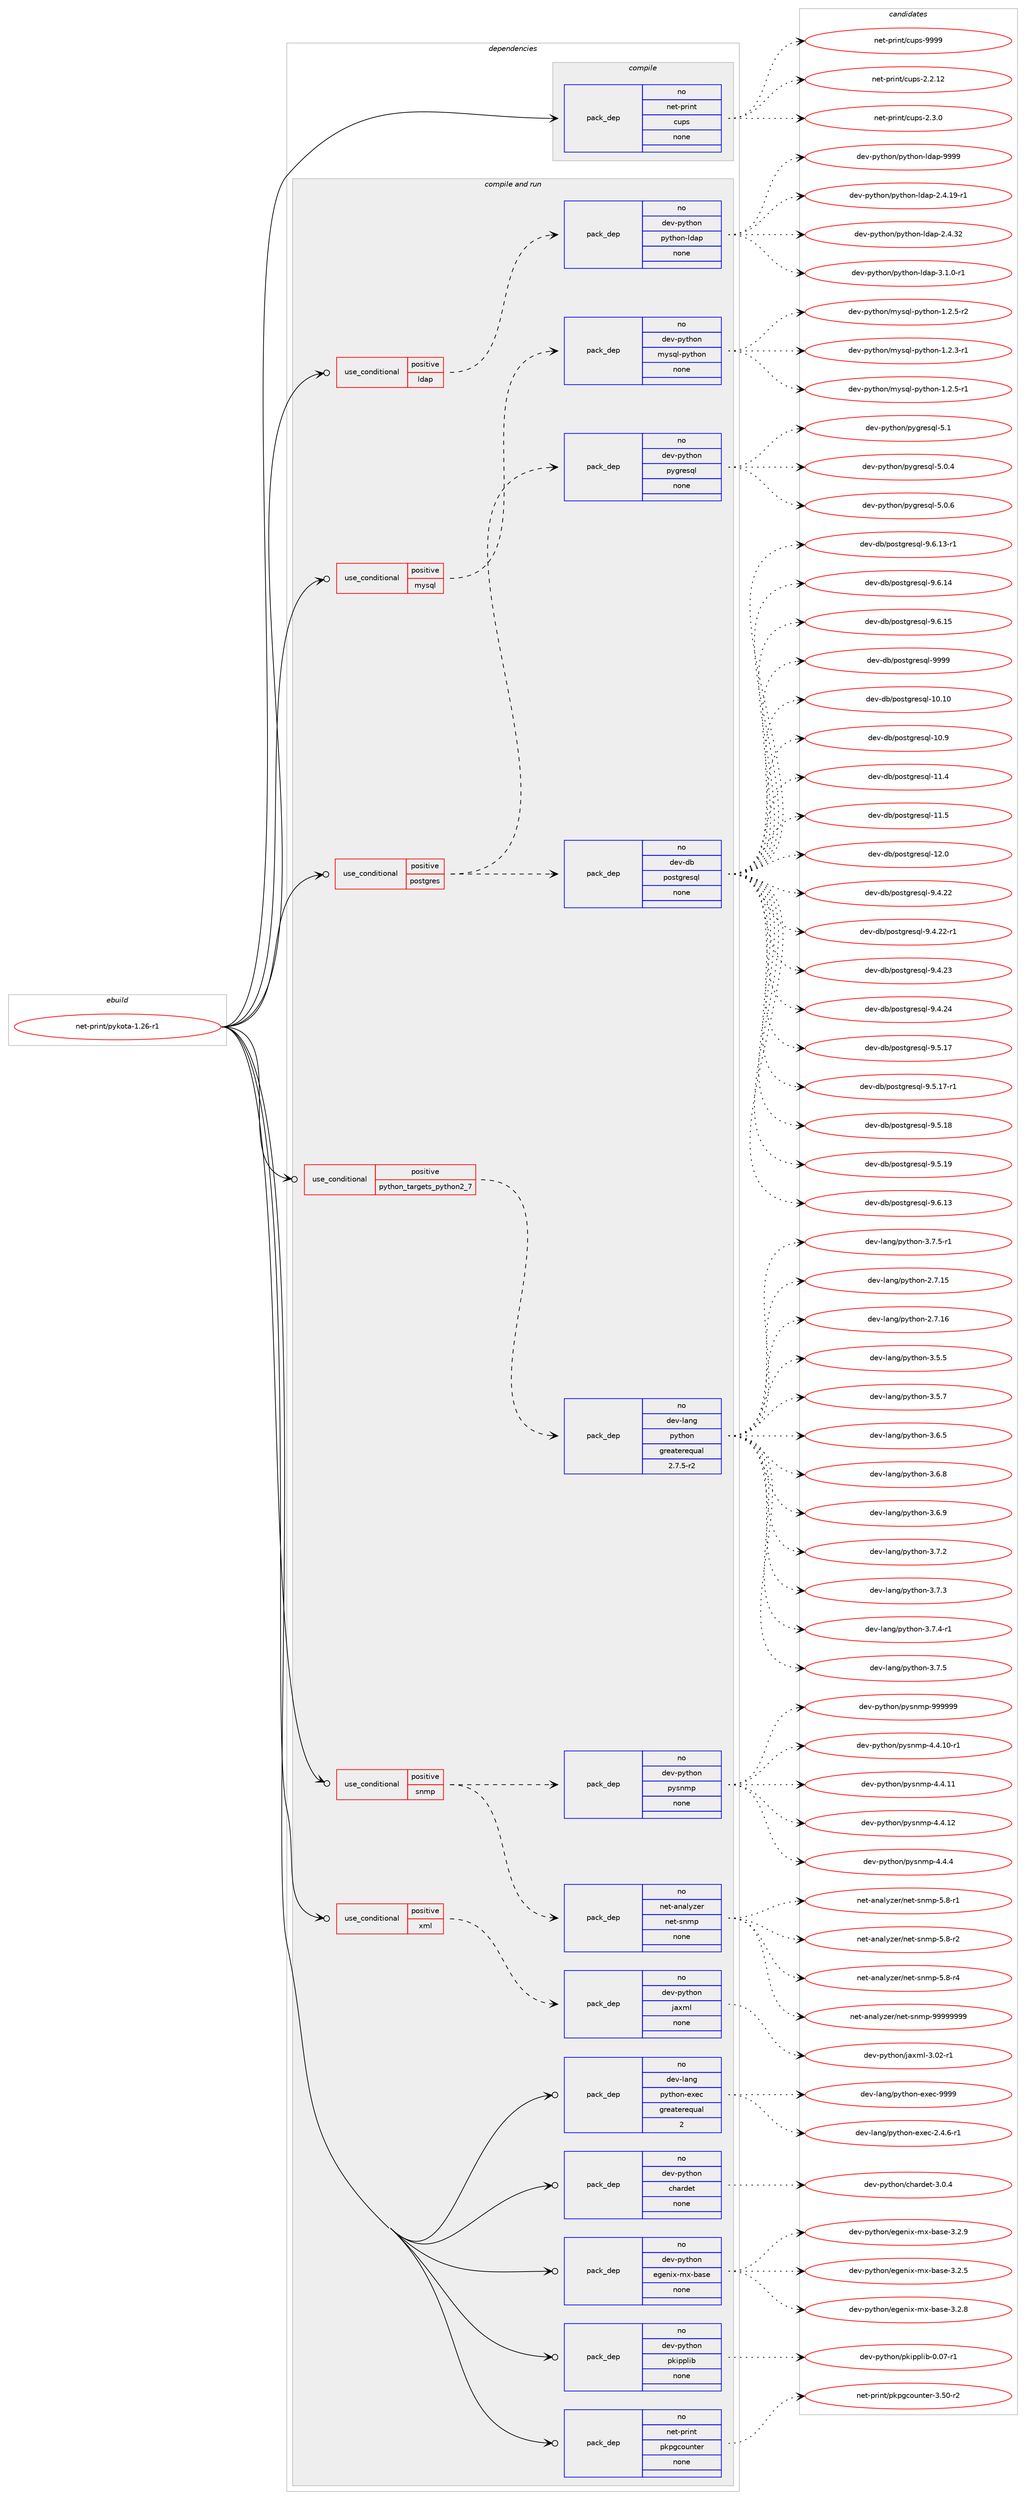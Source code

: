 digraph prolog {

# *************
# Graph options
# *************

newrank=true;
concentrate=true;
compound=true;
graph [rankdir=LR,fontname=Helvetica,fontsize=10,ranksep=1.5];#, ranksep=2.5, nodesep=0.2];
edge  [arrowhead=vee];
node  [fontname=Helvetica,fontsize=10];

# **********
# The ebuild
# **********

subgraph cluster_leftcol {
color=gray;
rank=same;
label=<<i>ebuild</i>>;
id [label="net-print/pykota-1.26-r1", color=red, width=4, href="../net-print/pykota-1.26-r1.svg"];
}

# ****************
# The dependencies
# ****************

subgraph cluster_midcol {
color=gray;
label=<<i>dependencies</i>>;
subgraph cluster_compile {
fillcolor="#eeeeee";
style=filled;
label=<<i>compile</i>>;
subgraph pack621764 {
dependency841828 [label=<<TABLE BORDER="0" CELLBORDER="1" CELLSPACING="0" CELLPADDING="4" WIDTH="220"><TR><TD ROWSPAN="6" CELLPADDING="30">pack_dep</TD></TR><TR><TD WIDTH="110">no</TD></TR><TR><TD>net-print</TD></TR><TR><TD>cups</TD></TR><TR><TD>none</TD></TR><TR><TD></TD></TR></TABLE>>, shape=none, color=blue];
}
id:e -> dependency841828:w [weight=20,style="solid",arrowhead="vee"];
}
subgraph cluster_compileandrun {
fillcolor="#eeeeee";
style=filled;
label=<<i>compile and run</i>>;
subgraph cond205211 {
dependency841829 [label=<<TABLE BORDER="0" CELLBORDER="1" CELLSPACING="0" CELLPADDING="4"><TR><TD ROWSPAN="3" CELLPADDING="10">use_conditional</TD></TR><TR><TD>positive</TD></TR><TR><TD>ldap</TD></TR></TABLE>>, shape=none, color=red];
subgraph pack621765 {
dependency841830 [label=<<TABLE BORDER="0" CELLBORDER="1" CELLSPACING="0" CELLPADDING="4" WIDTH="220"><TR><TD ROWSPAN="6" CELLPADDING="30">pack_dep</TD></TR><TR><TD WIDTH="110">no</TD></TR><TR><TD>dev-python</TD></TR><TR><TD>python-ldap</TD></TR><TR><TD>none</TD></TR><TR><TD></TD></TR></TABLE>>, shape=none, color=blue];
}
dependency841829:e -> dependency841830:w [weight=20,style="dashed",arrowhead="vee"];
}
id:e -> dependency841829:w [weight=20,style="solid",arrowhead="odotvee"];
subgraph cond205212 {
dependency841831 [label=<<TABLE BORDER="0" CELLBORDER="1" CELLSPACING="0" CELLPADDING="4"><TR><TD ROWSPAN="3" CELLPADDING="10">use_conditional</TD></TR><TR><TD>positive</TD></TR><TR><TD>mysql</TD></TR></TABLE>>, shape=none, color=red];
subgraph pack621766 {
dependency841832 [label=<<TABLE BORDER="0" CELLBORDER="1" CELLSPACING="0" CELLPADDING="4" WIDTH="220"><TR><TD ROWSPAN="6" CELLPADDING="30">pack_dep</TD></TR><TR><TD WIDTH="110">no</TD></TR><TR><TD>dev-python</TD></TR><TR><TD>mysql-python</TD></TR><TR><TD>none</TD></TR><TR><TD></TD></TR></TABLE>>, shape=none, color=blue];
}
dependency841831:e -> dependency841832:w [weight=20,style="dashed",arrowhead="vee"];
}
id:e -> dependency841831:w [weight=20,style="solid",arrowhead="odotvee"];
subgraph cond205213 {
dependency841833 [label=<<TABLE BORDER="0" CELLBORDER="1" CELLSPACING="0" CELLPADDING="4"><TR><TD ROWSPAN="3" CELLPADDING="10">use_conditional</TD></TR><TR><TD>positive</TD></TR><TR><TD>postgres</TD></TR></TABLE>>, shape=none, color=red];
subgraph pack621767 {
dependency841834 [label=<<TABLE BORDER="0" CELLBORDER="1" CELLSPACING="0" CELLPADDING="4" WIDTH="220"><TR><TD ROWSPAN="6" CELLPADDING="30">pack_dep</TD></TR><TR><TD WIDTH="110">no</TD></TR><TR><TD>dev-db</TD></TR><TR><TD>postgresql</TD></TR><TR><TD>none</TD></TR><TR><TD></TD></TR></TABLE>>, shape=none, color=blue];
}
dependency841833:e -> dependency841834:w [weight=20,style="dashed",arrowhead="vee"];
subgraph pack621768 {
dependency841835 [label=<<TABLE BORDER="0" CELLBORDER="1" CELLSPACING="0" CELLPADDING="4" WIDTH="220"><TR><TD ROWSPAN="6" CELLPADDING="30">pack_dep</TD></TR><TR><TD WIDTH="110">no</TD></TR><TR><TD>dev-python</TD></TR><TR><TD>pygresql</TD></TR><TR><TD>none</TD></TR><TR><TD></TD></TR></TABLE>>, shape=none, color=blue];
}
dependency841833:e -> dependency841835:w [weight=20,style="dashed",arrowhead="vee"];
}
id:e -> dependency841833:w [weight=20,style="solid",arrowhead="odotvee"];
subgraph cond205214 {
dependency841836 [label=<<TABLE BORDER="0" CELLBORDER="1" CELLSPACING="0" CELLPADDING="4"><TR><TD ROWSPAN="3" CELLPADDING="10">use_conditional</TD></TR><TR><TD>positive</TD></TR><TR><TD>python_targets_python2_7</TD></TR></TABLE>>, shape=none, color=red];
subgraph pack621769 {
dependency841837 [label=<<TABLE BORDER="0" CELLBORDER="1" CELLSPACING="0" CELLPADDING="4" WIDTH="220"><TR><TD ROWSPAN="6" CELLPADDING="30">pack_dep</TD></TR><TR><TD WIDTH="110">no</TD></TR><TR><TD>dev-lang</TD></TR><TR><TD>python</TD></TR><TR><TD>greaterequal</TD></TR><TR><TD>2.7.5-r2</TD></TR></TABLE>>, shape=none, color=blue];
}
dependency841836:e -> dependency841837:w [weight=20,style="dashed",arrowhead="vee"];
}
id:e -> dependency841836:w [weight=20,style="solid",arrowhead="odotvee"];
subgraph cond205215 {
dependency841838 [label=<<TABLE BORDER="0" CELLBORDER="1" CELLSPACING="0" CELLPADDING="4"><TR><TD ROWSPAN="3" CELLPADDING="10">use_conditional</TD></TR><TR><TD>positive</TD></TR><TR><TD>snmp</TD></TR></TABLE>>, shape=none, color=red];
subgraph pack621770 {
dependency841839 [label=<<TABLE BORDER="0" CELLBORDER="1" CELLSPACING="0" CELLPADDING="4" WIDTH="220"><TR><TD ROWSPAN="6" CELLPADDING="30">pack_dep</TD></TR><TR><TD WIDTH="110">no</TD></TR><TR><TD>net-analyzer</TD></TR><TR><TD>net-snmp</TD></TR><TR><TD>none</TD></TR><TR><TD></TD></TR></TABLE>>, shape=none, color=blue];
}
dependency841838:e -> dependency841839:w [weight=20,style="dashed",arrowhead="vee"];
subgraph pack621771 {
dependency841840 [label=<<TABLE BORDER="0" CELLBORDER="1" CELLSPACING="0" CELLPADDING="4" WIDTH="220"><TR><TD ROWSPAN="6" CELLPADDING="30">pack_dep</TD></TR><TR><TD WIDTH="110">no</TD></TR><TR><TD>dev-python</TD></TR><TR><TD>pysnmp</TD></TR><TR><TD>none</TD></TR><TR><TD></TD></TR></TABLE>>, shape=none, color=blue];
}
dependency841838:e -> dependency841840:w [weight=20,style="dashed",arrowhead="vee"];
}
id:e -> dependency841838:w [weight=20,style="solid",arrowhead="odotvee"];
subgraph cond205216 {
dependency841841 [label=<<TABLE BORDER="0" CELLBORDER="1" CELLSPACING="0" CELLPADDING="4"><TR><TD ROWSPAN="3" CELLPADDING="10">use_conditional</TD></TR><TR><TD>positive</TD></TR><TR><TD>xml</TD></TR></TABLE>>, shape=none, color=red];
subgraph pack621772 {
dependency841842 [label=<<TABLE BORDER="0" CELLBORDER="1" CELLSPACING="0" CELLPADDING="4" WIDTH="220"><TR><TD ROWSPAN="6" CELLPADDING="30">pack_dep</TD></TR><TR><TD WIDTH="110">no</TD></TR><TR><TD>dev-python</TD></TR><TR><TD>jaxml</TD></TR><TR><TD>none</TD></TR><TR><TD></TD></TR></TABLE>>, shape=none, color=blue];
}
dependency841841:e -> dependency841842:w [weight=20,style="dashed",arrowhead="vee"];
}
id:e -> dependency841841:w [weight=20,style="solid",arrowhead="odotvee"];
subgraph pack621773 {
dependency841843 [label=<<TABLE BORDER="0" CELLBORDER="1" CELLSPACING="0" CELLPADDING="4" WIDTH="220"><TR><TD ROWSPAN="6" CELLPADDING="30">pack_dep</TD></TR><TR><TD WIDTH="110">no</TD></TR><TR><TD>dev-lang</TD></TR><TR><TD>python-exec</TD></TR><TR><TD>greaterequal</TD></TR><TR><TD>2</TD></TR></TABLE>>, shape=none, color=blue];
}
id:e -> dependency841843:w [weight=20,style="solid",arrowhead="odotvee"];
subgraph pack621774 {
dependency841844 [label=<<TABLE BORDER="0" CELLBORDER="1" CELLSPACING="0" CELLPADDING="4" WIDTH="220"><TR><TD ROWSPAN="6" CELLPADDING="30">pack_dep</TD></TR><TR><TD WIDTH="110">no</TD></TR><TR><TD>dev-python</TD></TR><TR><TD>chardet</TD></TR><TR><TD>none</TD></TR><TR><TD></TD></TR></TABLE>>, shape=none, color=blue];
}
id:e -> dependency841844:w [weight=20,style="solid",arrowhead="odotvee"];
subgraph pack621775 {
dependency841845 [label=<<TABLE BORDER="0" CELLBORDER="1" CELLSPACING="0" CELLPADDING="4" WIDTH="220"><TR><TD ROWSPAN="6" CELLPADDING="30">pack_dep</TD></TR><TR><TD WIDTH="110">no</TD></TR><TR><TD>dev-python</TD></TR><TR><TD>egenix-mx-base</TD></TR><TR><TD>none</TD></TR><TR><TD></TD></TR></TABLE>>, shape=none, color=blue];
}
id:e -> dependency841845:w [weight=20,style="solid",arrowhead="odotvee"];
subgraph pack621776 {
dependency841846 [label=<<TABLE BORDER="0" CELLBORDER="1" CELLSPACING="0" CELLPADDING="4" WIDTH="220"><TR><TD ROWSPAN="6" CELLPADDING="30">pack_dep</TD></TR><TR><TD WIDTH="110">no</TD></TR><TR><TD>dev-python</TD></TR><TR><TD>pkipplib</TD></TR><TR><TD>none</TD></TR><TR><TD></TD></TR></TABLE>>, shape=none, color=blue];
}
id:e -> dependency841846:w [weight=20,style="solid",arrowhead="odotvee"];
subgraph pack621777 {
dependency841847 [label=<<TABLE BORDER="0" CELLBORDER="1" CELLSPACING="0" CELLPADDING="4" WIDTH="220"><TR><TD ROWSPAN="6" CELLPADDING="30">pack_dep</TD></TR><TR><TD WIDTH="110">no</TD></TR><TR><TD>net-print</TD></TR><TR><TD>pkpgcounter</TD></TR><TR><TD>none</TD></TR><TR><TD></TD></TR></TABLE>>, shape=none, color=blue];
}
id:e -> dependency841847:w [weight=20,style="solid",arrowhead="odotvee"];
}
subgraph cluster_run {
fillcolor="#eeeeee";
style=filled;
label=<<i>run</i>>;
}
}

# **************
# The candidates
# **************

subgraph cluster_choices {
rank=same;
color=gray;
label=<<i>candidates</i>>;

subgraph choice621764 {
color=black;
nodesep=1;
choice11010111645112114105110116479911711211545504650464950 [label="net-print/cups-2.2.12", color=red, width=4,href="../net-print/cups-2.2.12.svg"];
choice110101116451121141051101164799117112115455046514648 [label="net-print/cups-2.3.0", color=red, width=4,href="../net-print/cups-2.3.0.svg"];
choice1101011164511211410511011647991171121154557575757 [label="net-print/cups-9999", color=red, width=4,href="../net-print/cups-9999.svg"];
dependency841828:e -> choice11010111645112114105110116479911711211545504650464950:w [style=dotted,weight="100"];
dependency841828:e -> choice110101116451121141051101164799117112115455046514648:w [style=dotted,weight="100"];
dependency841828:e -> choice1101011164511211410511011647991171121154557575757:w [style=dotted,weight="100"];
}
subgraph choice621765 {
color=black;
nodesep=1;
choice10010111845112121116104111110471121211161041111104510810097112455046524649574511449 [label="dev-python/python-ldap-2.4.19-r1", color=red, width=4,href="../dev-python/python-ldap-2.4.19-r1.svg"];
choice1001011184511212111610411111047112121116104111110451081009711245504652465150 [label="dev-python/python-ldap-2.4.32", color=red, width=4,href="../dev-python/python-ldap-2.4.32.svg"];
choice100101118451121211161041111104711212111610411111045108100971124551464946484511449 [label="dev-python/python-ldap-3.1.0-r1", color=red, width=4,href="../dev-python/python-ldap-3.1.0-r1.svg"];
choice100101118451121211161041111104711212111610411111045108100971124557575757 [label="dev-python/python-ldap-9999", color=red, width=4,href="../dev-python/python-ldap-9999.svg"];
dependency841830:e -> choice10010111845112121116104111110471121211161041111104510810097112455046524649574511449:w [style=dotted,weight="100"];
dependency841830:e -> choice1001011184511212111610411111047112121116104111110451081009711245504652465150:w [style=dotted,weight="100"];
dependency841830:e -> choice100101118451121211161041111104711212111610411111045108100971124551464946484511449:w [style=dotted,weight="100"];
dependency841830:e -> choice100101118451121211161041111104711212111610411111045108100971124557575757:w [style=dotted,weight="100"];
}
subgraph choice621766 {
color=black;
nodesep=1;
choice1001011184511212111610411111047109121115113108451121211161041111104549465046514511449 [label="dev-python/mysql-python-1.2.3-r1", color=red, width=4,href="../dev-python/mysql-python-1.2.3-r1.svg"];
choice1001011184511212111610411111047109121115113108451121211161041111104549465046534511449 [label="dev-python/mysql-python-1.2.5-r1", color=red, width=4,href="../dev-python/mysql-python-1.2.5-r1.svg"];
choice1001011184511212111610411111047109121115113108451121211161041111104549465046534511450 [label="dev-python/mysql-python-1.2.5-r2", color=red, width=4,href="../dev-python/mysql-python-1.2.5-r2.svg"];
dependency841832:e -> choice1001011184511212111610411111047109121115113108451121211161041111104549465046514511449:w [style=dotted,weight="100"];
dependency841832:e -> choice1001011184511212111610411111047109121115113108451121211161041111104549465046534511449:w [style=dotted,weight="100"];
dependency841832:e -> choice1001011184511212111610411111047109121115113108451121211161041111104549465046534511450:w [style=dotted,weight="100"];
}
subgraph choice621767 {
color=black;
nodesep=1;
choice100101118451009847112111115116103114101115113108454948464948 [label="dev-db/postgresql-10.10", color=red, width=4,href="../dev-db/postgresql-10.10.svg"];
choice1001011184510098471121111151161031141011151131084549484657 [label="dev-db/postgresql-10.9", color=red, width=4,href="../dev-db/postgresql-10.9.svg"];
choice1001011184510098471121111151161031141011151131084549494652 [label="dev-db/postgresql-11.4", color=red, width=4,href="../dev-db/postgresql-11.4.svg"];
choice1001011184510098471121111151161031141011151131084549494653 [label="dev-db/postgresql-11.5", color=red, width=4,href="../dev-db/postgresql-11.5.svg"];
choice1001011184510098471121111151161031141011151131084549504648 [label="dev-db/postgresql-12.0", color=red, width=4,href="../dev-db/postgresql-12.0.svg"];
choice10010111845100984711211111511610311410111511310845574652465050 [label="dev-db/postgresql-9.4.22", color=red, width=4,href="../dev-db/postgresql-9.4.22.svg"];
choice100101118451009847112111115116103114101115113108455746524650504511449 [label="dev-db/postgresql-9.4.22-r1", color=red, width=4,href="../dev-db/postgresql-9.4.22-r1.svg"];
choice10010111845100984711211111511610311410111511310845574652465051 [label="dev-db/postgresql-9.4.23", color=red, width=4,href="../dev-db/postgresql-9.4.23.svg"];
choice10010111845100984711211111511610311410111511310845574652465052 [label="dev-db/postgresql-9.4.24", color=red, width=4,href="../dev-db/postgresql-9.4.24.svg"];
choice10010111845100984711211111511610311410111511310845574653464955 [label="dev-db/postgresql-9.5.17", color=red, width=4,href="../dev-db/postgresql-9.5.17.svg"];
choice100101118451009847112111115116103114101115113108455746534649554511449 [label="dev-db/postgresql-9.5.17-r1", color=red, width=4,href="../dev-db/postgresql-9.5.17-r1.svg"];
choice10010111845100984711211111511610311410111511310845574653464956 [label="dev-db/postgresql-9.5.18", color=red, width=4,href="../dev-db/postgresql-9.5.18.svg"];
choice10010111845100984711211111511610311410111511310845574653464957 [label="dev-db/postgresql-9.5.19", color=red, width=4,href="../dev-db/postgresql-9.5.19.svg"];
choice10010111845100984711211111511610311410111511310845574654464951 [label="dev-db/postgresql-9.6.13", color=red, width=4,href="../dev-db/postgresql-9.6.13.svg"];
choice100101118451009847112111115116103114101115113108455746544649514511449 [label="dev-db/postgresql-9.6.13-r1", color=red, width=4,href="../dev-db/postgresql-9.6.13-r1.svg"];
choice10010111845100984711211111511610311410111511310845574654464952 [label="dev-db/postgresql-9.6.14", color=red, width=4,href="../dev-db/postgresql-9.6.14.svg"];
choice10010111845100984711211111511610311410111511310845574654464953 [label="dev-db/postgresql-9.6.15", color=red, width=4,href="../dev-db/postgresql-9.6.15.svg"];
choice1001011184510098471121111151161031141011151131084557575757 [label="dev-db/postgresql-9999", color=red, width=4,href="../dev-db/postgresql-9999.svg"];
dependency841834:e -> choice100101118451009847112111115116103114101115113108454948464948:w [style=dotted,weight="100"];
dependency841834:e -> choice1001011184510098471121111151161031141011151131084549484657:w [style=dotted,weight="100"];
dependency841834:e -> choice1001011184510098471121111151161031141011151131084549494652:w [style=dotted,weight="100"];
dependency841834:e -> choice1001011184510098471121111151161031141011151131084549494653:w [style=dotted,weight="100"];
dependency841834:e -> choice1001011184510098471121111151161031141011151131084549504648:w [style=dotted,weight="100"];
dependency841834:e -> choice10010111845100984711211111511610311410111511310845574652465050:w [style=dotted,weight="100"];
dependency841834:e -> choice100101118451009847112111115116103114101115113108455746524650504511449:w [style=dotted,weight="100"];
dependency841834:e -> choice10010111845100984711211111511610311410111511310845574652465051:w [style=dotted,weight="100"];
dependency841834:e -> choice10010111845100984711211111511610311410111511310845574652465052:w [style=dotted,weight="100"];
dependency841834:e -> choice10010111845100984711211111511610311410111511310845574653464955:w [style=dotted,weight="100"];
dependency841834:e -> choice100101118451009847112111115116103114101115113108455746534649554511449:w [style=dotted,weight="100"];
dependency841834:e -> choice10010111845100984711211111511610311410111511310845574653464956:w [style=dotted,weight="100"];
dependency841834:e -> choice10010111845100984711211111511610311410111511310845574653464957:w [style=dotted,weight="100"];
dependency841834:e -> choice10010111845100984711211111511610311410111511310845574654464951:w [style=dotted,weight="100"];
dependency841834:e -> choice100101118451009847112111115116103114101115113108455746544649514511449:w [style=dotted,weight="100"];
dependency841834:e -> choice10010111845100984711211111511610311410111511310845574654464952:w [style=dotted,weight="100"];
dependency841834:e -> choice10010111845100984711211111511610311410111511310845574654464953:w [style=dotted,weight="100"];
dependency841834:e -> choice1001011184510098471121111151161031141011151131084557575757:w [style=dotted,weight="100"];
}
subgraph choice621768 {
color=black;
nodesep=1;
choice1001011184511212111610411111047112121103114101115113108455346484652 [label="dev-python/pygresql-5.0.4", color=red, width=4,href="../dev-python/pygresql-5.0.4.svg"];
choice1001011184511212111610411111047112121103114101115113108455346484654 [label="dev-python/pygresql-5.0.6", color=red, width=4,href="../dev-python/pygresql-5.0.6.svg"];
choice100101118451121211161041111104711212110311410111511310845534649 [label="dev-python/pygresql-5.1", color=red, width=4,href="../dev-python/pygresql-5.1.svg"];
dependency841835:e -> choice1001011184511212111610411111047112121103114101115113108455346484652:w [style=dotted,weight="100"];
dependency841835:e -> choice1001011184511212111610411111047112121103114101115113108455346484654:w [style=dotted,weight="100"];
dependency841835:e -> choice100101118451121211161041111104711212110311410111511310845534649:w [style=dotted,weight="100"];
}
subgraph choice621769 {
color=black;
nodesep=1;
choice10010111845108971101034711212111610411111045504655464953 [label="dev-lang/python-2.7.15", color=red, width=4,href="../dev-lang/python-2.7.15.svg"];
choice10010111845108971101034711212111610411111045504655464954 [label="dev-lang/python-2.7.16", color=red, width=4,href="../dev-lang/python-2.7.16.svg"];
choice100101118451089711010347112121116104111110455146534653 [label="dev-lang/python-3.5.5", color=red, width=4,href="../dev-lang/python-3.5.5.svg"];
choice100101118451089711010347112121116104111110455146534655 [label="dev-lang/python-3.5.7", color=red, width=4,href="../dev-lang/python-3.5.7.svg"];
choice100101118451089711010347112121116104111110455146544653 [label="dev-lang/python-3.6.5", color=red, width=4,href="../dev-lang/python-3.6.5.svg"];
choice100101118451089711010347112121116104111110455146544656 [label="dev-lang/python-3.6.8", color=red, width=4,href="../dev-lang/python-3.6.8.svg"];
choice100101118451089711010347112121116104111110455146544657 [label="dev-lang/python-3.6.9", color=red, width=4,href="../dev-lang/python-3.6.9.svg"];
choice100101118451089711010347112121116104111110455146554650 [label="dev-lang/python-3.7.2", color=red, width=4,href="../dev-lang/python-3.7.2.svg"];
choice100101118451089711010347112121116104111110455146554651 [label="dev-lang/python-3.7.3", color=red, width=4,href="../dev-lang/python-3.7.3.svg"];
choice1001011184510897110103471121211161041111104551465546524511449 [label="dev-lang/python-3.7.4-r1", color=red, width=4,href="../dev-lang/python-3.7.4-r1.svg"];
choice100101118451089711010347112121116104111110455146554653 [label="dev-lang/python-3.7.5", color=red, width=4,href="../dev-lang/python-3.7.5.svg"];
choice1001011184510897110103471121211161041111104551465546534511449 [label="dev-lang/python-3.7.5-r1", color=red, width=4,href="../dev-lang/python-3.7.5-r1.svg"];
dependency841837:e -> choice10010111845108971101034711212111610411111045504655464953:w [style=dotted,weight="100"];
dependency841837:e -> choice10010111845108971101034711212111610411111045504655464954:w [style=dotted,weight="100"];
dependency841837:e -> choice100101118451089711010347112121116104111110455146534653:w [style=dotted,weight="100"];
dependency841837:e -> choice100101118451089711010347112121116104111110455146534655:w [style=dotted,weight="100"];
dependency841837:e -> choice100101118451089711010347112121116104111110455146544653:w [style=dotted,weight="100"];
dependency841837:e -> choice100101118451089711010347112121116104111110455146544656:w [style=dotted,weight="100"];
dependency841837:e -> choice100101118451089711010347112121116104111110455146544657:w [style=dotted,weight="100"];
dependency841837:e -> choice100101118451089711010347112121116104111110455146554650:w [style=dotted,weight="100"];
dependency841837:e -> choice100101118451089711010347112121116104111110455146554651:w [style=dotted,weight="100"];
dependency841837:e -> choice1001011184510897110103471121211161041111104551465546524511449:w [style=dotted,weight="100"];
dependency841837:e -> choice100101118451089711010347112121116104111110455146554653:w [style=dotted,weight="100"];
dependency841837:e -> choice1001011184510897110103471121211161041111104551465546534511449:w [style=dotted,weight="100"];
}
subgraph choice621770 {
color=black;
nodesep=1;
choice1101011164597110971081211221011144711010111645115110109112455346564511449 [label="net-analyzer/net-snmp-5.8-r1", color=red, width=4,href="../net-analyzer/net-snmp-5.8-r1.svg"];
choice1101011164597110971081211221011144711010111645115110109112455346564511450 [label="net-analyzer/net-snmp-5.8-r2", color=red, width=4,href="../net-analyzer/net-snmp-5.8-r2.svg"];
choice1101011164597110971081211221011144711010111645115110109112455346564511452 [label="net-analyzer/net-snmp-5.8-r4", color=red, width=4,href="../net-analyzer/net-snmp-5.8-r4.svg"];
choice1101011164597110971081211221011144711010111645115110109112455757575757575757 [label="net-analyzer/net-snmp-99999999", color=red, width=4,href="../net-analyzer/net-snmp-99999999.svg"];
dependency841839:e -> choice1101011164597110971081211221011144711010111645115110109112455346564511449:w [style=dotted,weight="100"];
dependency841839:e -> choice1101011164597110971081211221011144711010111645115110109112455346564511450:w [style=dotted,weight="100"];
dependency841839:e -> choice1101011164597110971081211221011144711010111645115110109112455346564511452:w [style=dotted,weight="100"];
dependency841839:e -> choice1101011164597110971081211221011144711010111645115110109112455757575757575757:w [style=dotted,weight="100"];
}
subgraph choice621771 {
color=black;
nodesep=1;
choice1001011184511212111610411111047112121115110109112455246524649484511449 [label="dev-python/pysnmp-4.4.10-r1", color=red, width=4,href="../dev-python/pysnmp-4.4.10-r1.svg"];
choice100101118451121211161041111104711212111511010911245524652464949 [label="dev-python/pysnmp-4.4.11", color=red, width=4,href="../dev-python/pysnmp-4.4.11.svg"];
choice100101118451121211161041111104711212111511010911245524652464950 [label="dev-python/pysnmp-4.4.12", color=red, width=4,href="../dev-python/pysnmp-4.4.12.svg"];
choice1001011184511212111610411111047112121115110109112455246524652 [label="dev-python/pysnmp-4.4.4", color=red, width=4,href="../dev-python/pysnmp-4.4.4.svg"];
choice100101118451121211161041111104711212111511010911245575757575757 [label="dev-python/pysnmp-999999", color=red, width=4,href="../dev-python/pysnmp-999999.svg"];
dependency841840:e -> choice1001011184511212111610411111047112121115110109112455246524649484511449:w [style=dotted,weight="100"];
dependency841840:e -> choice100101118451121211161041111104711212111511010911245524652464949:w [style=dotted,weight="100"];
dependency841840:e -> choice100101118451121211161041111104711212111511010911245524652464950:w [style=dotted,weight="100"];
dependency841840:e -> choice1001011184511212111610411111047112121115110109112455246524652:w [style=dotted,weight="100"];
dependency841840:e -> choice100101118451121211161041111104711212111511010911245575757575757:w [style=dotted,weight="100"];
}
subgraph choice621772 {
color=black;
nodesep=1;
choice10010111845112121116104111110471069712010910845514648504511449 [label="dev-python/jaxml-3.02-r1", color=red, width=4,href="../dev-python/jaxml-3.02-r1.svg"];
dependency841842:e -> choice10010111845112121116104111110471069712010910845514648504511449:w [style=dotted,weight="100"];
}
subgraph choice621773 {
color=black;
nodesep=1;
choice10010111845108971101034711212111610411111045101120101994550465246544511449 [label="dev-lang/python-exec-2.4.6-r1", color=red, width=4,href="../dev-lang/python-exec-2.4.6-r1.svg"];
choice10010111845108971101034711212111610411111045101120101994557575757 [label="dev-lang/python-exec-9999", color=red, width=4,href="../dev-lang/python-exec-9999.svg"];
dependency841843:e -> choice10010111845108971101034711212111610411111045101120101994550465246544511449:w [style=dotted,weight="100"];
dependency841843:e -> choice10010111845108971101034711212111610411111045101120101994557575757:w [style=dotted,weight="100"];
}
subgraph choice621774 {
color=black;
nodesep=1;
choice10010111845112121116104111110479910497114100101116455146484652 [label="dev-python/chardet-3.0.4", color=red, width=4,href="../dev-python/chardet-3.0.4.svg"];
dependency841844:e -> choice10010111845112121116104111110479910497114100101116455146484652:w [style=dotted,weight="100"];
}
subgraph choice621775 {
color=black;
nodesep=1;
choice100101118451121211161041111104710110310111010512045109120459897115101455146504653 [label="dev-python/egenix-mx-base-3.2.5", color=red, width=4,href="../dev-python/egenix-mx-base-3.2.5.svg"];
choice100101118451121211161041111104710110310111010512045109120459897115101455146504656 [label="dev-python/egenix-mx-base-3.2.8", color=red, width=4,href="../dev-python/egenix-mx-base-3.2.8.svg"];
choice100101118451121211161041111104710110310111010512045109120459897115101455146504657 [label="dev-python/egenix-mx-base-3.2.9", color=red, width=4,href="../dev-python/egenix-mx-base-3.2.9.svg"];
dependency841845:e -> choice100101118451121211161041111104710110310111010512045109120459897115101455146504653:w [style=dotted,weight="100"];
dependency841845:e -> choice100101118451121211161041111104710110310111010512045109120459897115101455146504656:w [style=dotted,weight="100"];
dependency841845:e -> choice100101118451121211161041111104710110310111010512045109120459897115101455146504657:w [style=dotted,weight="100"];
}
subgraph choice621776 {
color=black;
nodesep=1;
choice10010111845112121116104111110471121071051121121081059845484648554511449 [label="dev-python/pkipplib-0.07-r1", color=red, width=4,href="../dev-python/pkipplib-0.07-r1.svg"];
dependency841846:e -> choice10010111845112121116104111110471121071051121121081059845484648554511449:w [style=dotted,weight="100"];
}
subgraph choice621777 {
color=black;
nodesep=1;
choice11010111645112114105110116471121071121039911111711011610111445514653484511450 [label="net-print/pkpgcounter-3.50-r2", color=red, width=4,href="../net-print/pkpgcounter-3.50-r2.svg"];
dependency841847:e -> choice11010111645112114105110116471121071121039911111711011610111445514653484511450:w [style=dotted,weight="100"];
}
}

}
